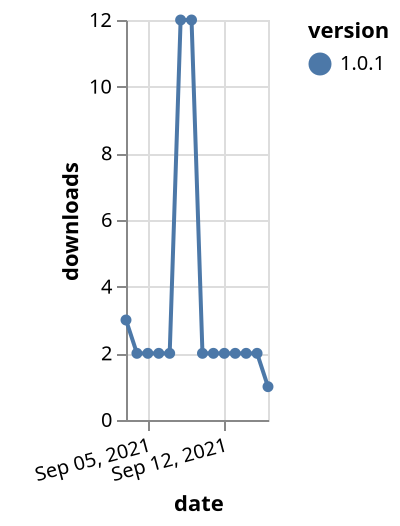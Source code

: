 {"$schema": "https://vega.github.io/schema/vega-lite/v5.json", "description": "A simple bar chart with embedded data.", "data": {"values": [{"date": "2021-09-03", "total": 7536, "delta": 3, "version": "1.0.1"}, {"date": "2021-09-04", "total": 7538, "delta": 2, "version": "1.0.1"}, {"date": "2021-09-05", "total": 7540, "delta": 2, "version": "1.0.1"}, {"date": "2021-09-06", "total": 7542, "delta": 2, "version": "1.0.1"}, {"date": "2021-09-07", "total": 7544, "delta": 2, "version": "1.0.1"}, {"date": "2021-09-08", "total": 7556, "delta": 12, "version": "1.0.1"}, {"date": "2021-09-09", "total": 7568, "delta": 12, "version": "1.0.1"}, {"date": "2021-09-10", "total": 7570, "delta": 2, "version": "1.0.1"}, {"date": "2021-09-11", "total": 7572, "delta": 2, "version": "1.0.1"}, {"date": "2021-09-12", "total": 7574, "delta": 2, "version": "1.0.1"}, {"date": "2021-09-13", "total": 7576, "delta": 2, "version": "1.0.1"}, {"date": "2021-09-14", "total": 7578, "delta": 2, "version": "1.0.1"}, {"date": "2021-09-15", "total": 7580, "delta": 2, "version": "1.0.1"}, {"date": "2021-09-16", "total": 7581, "delta": 1, "version": "1.0.1"}]}, "width": "container", "mark": {"type": "line", "point": {"filled": true}}, "encoding": {"x": {"field": "date", "type": "temporal", "timeUnit": "yearmonthdate", "title": "date", "axis": {"labelAngle": -15}}, "y": {"field": "delta", "type": "quantitative", "title": "downloads"}, "color": {"field": "version", "type": "nominal"}, "tooltip": {"field": "delta"}}}